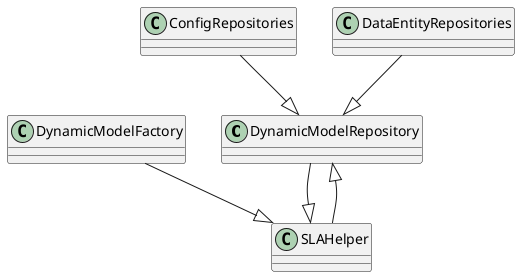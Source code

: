 @startuml 可配置数据服务

DynamicModelRepository --|> SLAHelper
DynamicModelFactory --|> SLAHelper
ConfigRepositories --|> DynamicModelRepository
DataEntityRepositories --|> DynamicModelRepository
SLAHelper --|> DynamicModelRepository

@enduml
